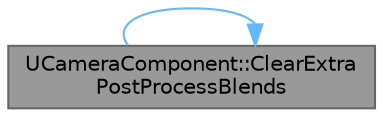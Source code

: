 digraph "UCameraComponent::ClearExtraPostProcessBlends"
{
 // INTERACTIVE_SVG=YES
 // LATEX_PDF_SIZE
  bgcolor="transparent";
  edge [fontname=Helvetica,fontsize=10,labelfontname=Helvetica,labelfontsize=10];
  node [fontname=Helvetica,fontsize=10,shape=box,height=0.2,width=0.4];
  rankdir="LR";
  Node1 [id="Node000001",label="UCameraComponent::ClearExtra\lPostProcessBlends",height=0.2,width=0.4,color="gray40", fillcolor="grey60", style="filled", fontcolor="black",tooltip="Removes any extra PP blends."];
  Node1 -> Node1 [id="edge1_Node000001_Node000001",color="steelblue1",style="solid",tooltip=" "];
}
